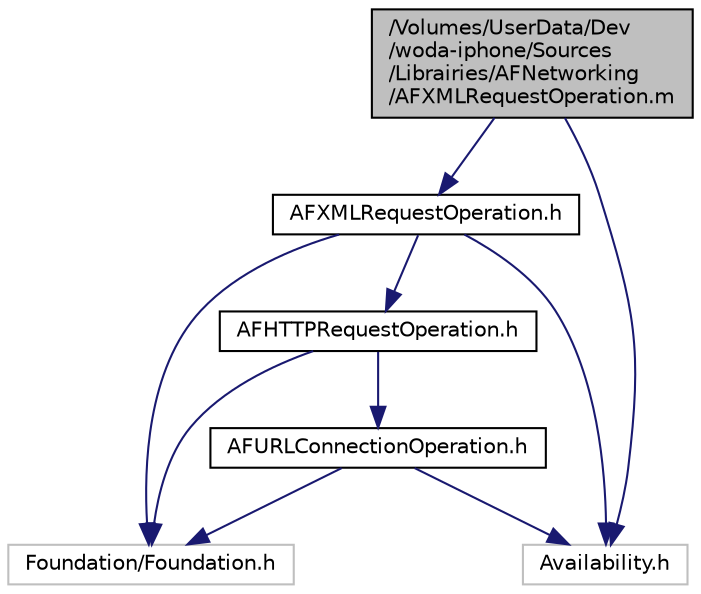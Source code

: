 digraph "/Volumes/UserData/Dev/woda-iphone/Sources/Librairies/AFNetworking/AFXMLRequestOperation.m"
{
  edge [fontname="Helvetica",fontsize="10",labelfontname="Helvetica",labelfontsize="10"];
  node [fontname="Helvetica",fontsize="10",shape=record];
  Node1 [label="/Volumes/UserData/Dev\l/woda-iphone/Sources\l/Librairies/AFNetworking\l/AFXMLRequestOperation.m",height=0.2,width=0.4,color="black", fillcolor="grey75", style="filled" fontcolor="black"];
  Node1 -> Node2 [color="midnightblue",fontsize="10",style="solid",fontname="Helvetica"];
  Node2 [label="AFXMLRequestOperation.h",height=0.2,width=0.4,color="black", fillcolor="white", style="filled",URL="$_a_f_x_m_l_request_operation_8h.html"];
  Node2 -> Node3 [color="midnightblue",fontsize="10",style="solid",fontname="Helvetica"];
  Node3 [label="Foundation/Foundation.h",height=0.2,width=0.4,color="grey75", fillcolor="white", style="filled"];
  Node2 -> Node4 [color="midnightblue",fontsize="10",style="solid",fontname="Helvetica"];
  Node4 [label="AFHTTPRequestOperation.h",height=0.2,width=0.4,color="black", fillcolor="white", style="filled",URL="$_a_f_h_t_t_p_request_operation_8h.html"];
  Node4 -> Node3 [color="midnightblue",fontsize="10",style="solid",fontname="Helvetica"];
  Node4 -> Node5 [color="midnightblue",fontsize="10",style="solid",fontname="Helvetica"];
  Node5 [label="AFURLConnectionOperation.h",height=0.2,width=0.4,color="black", fillcolor="white", style="filled",URL="$_a_f_u_r_l_connection_operation_8h.html"];
  Node5 -> Node3 [color="midnightblue",fontsize="10",style="solid",fontname="Helvetica"];
  Node5 -> Node6 [color="midnightblue",fontsize="10",style="solid",fontname="Helvetica"];
  Node6 [label="Availability.h",height=0.2,width=0.4,color="grey75", fillcolor="white", style="filled"];
  Node2 -> Node6 [color="midnightblue",fontsize="10",style="solid",fontname="Helvetica"];
  Node1 -> Node6 [color="midnightblue",fontsize="10",style="solid",fontname="Helvetica"];
}

